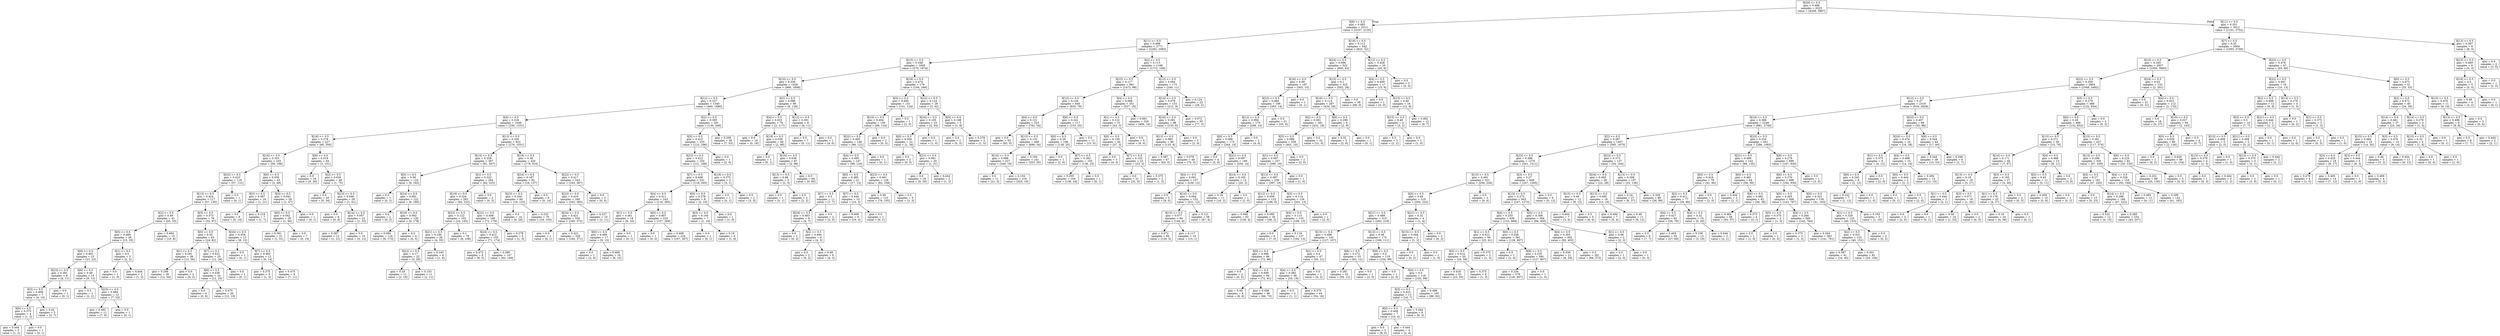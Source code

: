 digraph Tree {
node [shape=box] ;
0 [label="X[20] <= 0.5\ngini = 0.486\nsamples = 6325\nvalue = [4208, 5887]"] ;
1 [label="X[8] <= 0.5\ngini = 0.483\nsamples = 3313\nvalue = [3107, 2135]"] ;
0 -> 1 [labeldistance=2.5, labelangle=45, headlabel="True"] ;
2 [label="X[11] <= 0.5\ngini = 0.499\nsamples = 2771\nvalue = [2282, 2083]"] ;
1 -> 2 ;
3 [label="X[15] <= 0.5\ngini = 0.348\nsamples = 1605\nvalue = [570, 1974]"] ;
2 -> 3 ;
4 [label="X[10] <= 0.5\ngini = 0.326\nsamples = 1426\nvalue = [466, 1808]"] ;
3 -> 4 ;
5 [label="X[12] <= 0.5\ngini = 0.337\nsamples = 1340\nvalue = [460, 1680]"] ;
4 -> 5 ;
6 [label="X[4] <= 0.5\ngini = 0.318\nsamples = 1049\nvalue = [330, 1331]"] ;
5 -> 6 ;
7 [label="X[18] <= 0.5\ngini = 0.278\nsamples = 227\nvalue = [60, 300]"] ;
6 -> 7 ;
8 [label="X[16] <= 0.5\ngini = 0.353\nsamples = 163\nvalue = [59, 199]"] ;
7 -> 8 ;
9 [label="X[22] <= 0.5\ngini = 0.423\nsamples = 118\nvalue = [57, 131]"] ;
8 -> 9 ;
10 [label="X[13] <= 0.5\ngini = 0.424\nsamples = 117\nvalue = [57, 130]"] ;
9 -> 10 ;
11 [label="X[2] <= 0.5\ngini = 0.49\nsamples = 41\nvalue = [25, 33]"] ;
10 -> 11 ;
12 [label="X[5] <= 0.5\ngini = 0.469\nsamples = 26\nvalue = [15, 25]"] ;
11 -> 12 ;
13 [label="X[0] <= 0.5\ngini = 0.461\nsamples = 23\nvalue = [13, 23]"] ;
12 -> 13 ;
14 [label="X[23] <= 0.5\ngini = 0.391\nsamples = 8\nvalue = [4, 11]"] ;
13 -> 14 ;
15 [label="X[3] <= 0.5\ngini = 0.408\nsamples = 7\nvalue = [4, 10]"] ;
14 -> 15 ;
16 [label="X[6] <= 0.5\ngini = 0.375\nsamples = 4\nvalue = [1, 3]"] ;
15 -> 16 ;
17 [label="gini = 0.444\nsamples = 3\nvalue = [1, 2]"] ;
16 -> 17 ;
18 [label="gini = 0.0\nsamples = 1\nvalue = [0, 1]"] ;
16 -> 18 ;
19 [label="gini = 0.42\nsamples = 3\nvalue = [3, 7]"] ;
15 -> 19 ;
20 [label="gini = 0.0\nsamples = 1\nvalue = [0, 1]"] ;
14 -> 20 ;
21 [label="X[6] <= 0.5\ngini = 0.49\nsamples = 15\nvalue = [9, 12]"] ;
13 -> 21 ;
22 [label="gini = 0.5\nsamples = 3\nvalue = [2, 2]"] ;
21 -> 22 ;
23 [label="X[23] <= 0.5\ngini = 0.484\nsamples = 12\nvalue = [7, 10]"] ;
21 -> 23 ;
24 [label="gini = 0.492\nsamples = 11\nvalue = [7, 9]"] ;
23 -> 24 ;
25 [label="gini = 0.0\nsamples = 1\nvalue = [0, 1]"] ;
23 -> 25 ;
26 [label="X[1] <= 0.5\ngini = 0.5\nsamples = 3\nvalue = [2, 2]"] ;
12 -> 26 ;
27 [label="gini = 0.0\nsamples = 1\nvalue = [1, 0]"] ;
26 -> 27 ;
28 [label="gini = 0.444\nsamples = 2\nvalue = [1, 2]"] ;
26 -> 28 ;
29 [label="gini = 0.494\nsamples = 15\nvalue = [10, 8]"] ;
11 -> 29 ;
30 [label="X[3] <= 0.5\ngini = 0.373\nsamples = 76\nvalue = [32, 97]"] ;
10 -> 30 ;
31 [label="X[0] <= 0.5\ngini = 0.35\nsamples = 63\nvalue = [24, 82]"] ;
30 -> 31 ;
32 [label="X[1] <= 0.5\ngini = 0.291\nsamples = 38\nvalue = [12, 56]"] ;
31 -> 32 ;
33 [label="gini = 0.298\nsamples = 36\nvalue = [12, 54]"] ;
32 -> 33 ;
34 [label="gini = 0.0\nsamples = 2\nvalue = [0, 2]"] ;
32 -> 34 ;
35 [label="X[7] <= 0.5\ngini = 0.432\nsamples = 25\nvalue = [12, 26]"] ;
31 -> 35 ;
36 [label="X[6] <= 0.5\ngini = 0.438\nsamples = 24\nvalue = [12, 25]"] ;
35 -> 36 ;
37 [label="gini = 0.0\nsamples = 4\nvalue = [0, 6]"] ;
36 -> 37 ;
38 [label="gini = 0.475\nsamples = 20\nvalue = [12, 19]"] ;
36 -> 38 ;
39 [label="gini = 0.0\nsamples = 1\nvalue = [0, 1]"] ;
35 -> 39 ;
40 [label="X[24] <= 0.5\ngini = 0.454\nsamples = 13\nvalue = [8, 15]"] ;
30 -> 40 ;
41 [label="gini = 0.0\nsamples = 1\nvalue = [0, 1]"] ;
40 -> 41 ;
42 [label="X[7] <= 0.5\ngini = 0.463\nsamples = 12\nvalue = [8, 14]"] ;
40 -> 42 ;
43 [label="gini = 0.375\nsamples = 3\nvalue = [1, 3]"] ;
42 -> 43 ;
44 [label="gini = 0.475\nsamples = 9\nvalue = [7, 11]"] ;
42 -> 44 ;
45 [label="gini = 0.0\nsamples = 1\nvalue = [0, 1]"] ;
9 -> 45 ;
46 [label="X[6] <= 0.5\ngini = 0.056\nsamples = 45\nvalue = [2, 68]"] ;
8 -> 46 ;
47 [label="X[3] <= 0.5\ngini = 0.087\nsamples = 16\nvalue = [1, 21]"] ;
46 -> 47 ;
48 [label="gini = 0.0\nsamples = 9\nvalue = [0, 14]"] ;
47 -> 48 ;
49 [label="gini = 0.219\nsamples = 7\nvalue = [1, 7]"] ;
47 -> 49 ;
50 [label="X[3] <= 0.5\ngini = 0.041\nsamples = 29\nvalue = [1, 47]"] ;
46 -> 50 ;
51 [label="X[0] <= 0.5\ngini = 0.042\nsamples = 28\nvalue = [1, 46]"] ;
50 -> 51 ;
52 [label="gini = 0.061\nsamples = 21\nvalue = [1, 31]"] ;
51 -> 52 ;
53 [label="gini = 0.0\nsamples = 7\nvalue = [0, 15]"] ;
51 -> 53 ;
54 [label="gini = 0.0\nsamples = 1\nvalue = [0, 1]"] ;
50 -> 54 ;
55 [label="X[6] <= 0.5\ngini = 0.019\nsamples = 64\nvalue = [1, 101]"] ;
7 -> 55 ;
56 [label="gini = 0.0\nsamples = 16\nvalue = [0, 26]"] ;
55 -> 56 ;
57 [label="X[2] <= 0.5\ngini = 0.026\nsamples = 48\nvalue = [1, 75]"] ;
55 -> 57 ;
58 [label="gini = 0.0\nsamples = 20\nvalue = [0, 34]"] ;
57 -> 58 ;
59 [label="X[23] <= 0.5\ngini = 0.046\nsamples = 28\nvalue = [1, 41]"] ;
57 -> 59 ;
60 [label="gini = 0.0\nsamples = 6\nvalue = [0, 8]"] ;
59 -> 60 ;
61 [label="X[14] <= 0.5\ngini = 0.057\nsamples = 22\nvalue = [1, 33]"] ;
59 -> 61 ;
62 [label="gini = 0.087\nsamples = 12\nvalue = [1, 21]"] ;
61 -> 62 ;
63 [label="gini = 0.0\nsamples = 10\nvalue = [0, 12]"] ;
61 -> 63 ;
64 [label="X[13] <= 0.5\ngini = 0.329\nsamples = 822\nvalue = [270, 1031]"] ;
6 -> 64 ;
65 [label="X[14] <= 0.5\ngini = 0.258\nsamples = 387\nvalue = [91, 507]"] ;
64 -> 65 ;
66 [label="X[0] <= 0.5\ngini = 0.09\nsamples = 123\nvalue = [9, 182]"] ;
65 -> 66 ;
67 [label="gini = 0.0\nsamples = 1\nvalue = [0, 2]"] ;
66 -> 67 ;
68 [label="X[24] <= 0.5\ngini = 0.091\nsamples = 122\nvalue = [9, 180]"] ;
66 -> 68 ;
69 [label="gini = 0.0\nsamples = 2\nvalue = [0, 2]"] ;
68 -> 69 ;
70 [label="X[18] <= 0.5\ngini = 0.092\nsamples = 120\nvalue = [9, 178]"] ;
68 -> 70 ;
71 [label="gini = 0.094\nsamples = 116\nvalue = [9, 173]"] ;
70 -> 71 ;
72 [label="gini = 0.0\nsamples = 4\nvalue = [0, 5]"] ;
70 -> 72 ;
73 [label="X[1] <= 0.5\ngini = 0.322\nsamples = 264\nvalue = [82, 325]"] ;
65 -> 73 ;
74 [label="X[19] <= 0.5\ngini = 0.324\nsamples = 262\nvalue = [82, 322]"] ;
73 -> 74 ;
75 [label="X[23] <= 0.5\ngini = 0.122\nsamples = 102\nvalue = [10, 143]"] ;
74 -> 75 ;
76 [label="X[21] <= 0.5\ngini = 0.184\nsamples = 26\nvalue = [4, 35]"] ;
75 -> 76 ;
77 [label="X[22] <= 0.5\ngini = 0.17\nsamples = 22\nvalue = [3, 29]"] ;
76 -> 77 ;
78 [label="gini = 0.18\nsamples = 11\nvalue = [2, 18]"] ;
77 -> 78 ;
79 [label="gini = 0.153\nsamples = 11\nvalue = [1, 11]"] ;
77 -> 79 ;
80 [label="gini = 0.245\nsamples = 4\nvalue = [1, 6]"] ;
76 -> 80 ;
81 [label="gini = 0.1\nsamples = 76\nvalue = [6, 108]"] ;
75 -> 81 ;
82 [label="X[22] <= 0.5\ngini = 0.409\nsamples = 160\nvalue = [72, 179]"] ;
74 -> 82 ;
83 [label="X[24] <= 0.5\ngini = 0.412\nsamples = 155\nvalue = [71, 174]"] ;
82 -> 83 ;
84 [label="gini = 0.473\nsamples = 8\nvalue = [8, 5]"] ;
83 -> 84 ;
85 [label="gini = 0.396\nsamples = 147\nvalue = [63, 169]"] ;
83 -> 85 ;
86 [label="gini = 0.278\nsamples = 5\nvalue = [1, 5]"] ;
82 -> 86 ;
87 [label="gini = 0.0\nsamples = 2\nvalue = [0, 3]"] ;
73 -> 87 ;
88 [label="X[19] <= 0.5\ngini = 0.38\nsamples = 435\nvalue = [179, 524]"] ;
64 -> 88 ;
89 [label="X[24] <= 0.5\ngini = 0.187\nsamples = 92\nvalue = [16, 137]"] ;
88 -> 89 ;
90 [label="X[23] <= 0.5\ngini = 0.204\nsamples = 84\nvalue = [16, 123]"] ;
89 -> 90 ;
91 [label="gini = 0.0\nsamples = 14\nvalue = [0, 20]"] ;
90 -> 91 ;
92 [label="gini = 0.233\nsamples = 70\nvalue = [16, 103]"] ;
90 -> 92 ;
93 [label="gini = 0.0\nsamples = 8\nvalue = [0, 14]"] ;
89 -> 93 ;
94 [label="X[22] <= 0.5\ngini = 0.417\nsamples = 343\nvalue = [163, 387]"] ;
88 -> 94 ;
95 [label="X[23] <= 0.5\ngini = 0.419\nsamples = 340\nvalue = [163, 383]"] ;
94 -> 95 ;
96 [label="X[24] <= 0.5\ngini = 0.421\nsamples = 330\nvalue = [160, 372]"] ;
95 -> 96 ;
97 [label="gini = 0.0\nsamples = 1\nvalue = [0, 1]"] ;
96 -> 97 ;
98 [label="gini = 0.421\nsamples = 329\nvalue = [160, 371]"] ;
96 -> 98 ;
99 [label="gini = 0.337\nsamples = 10\nvalue = [3, 11]"] ;
95 -> 99 ;
100 [label="gini = 0.0\nsamples = 3\nvalue = [0, 4]"] ;
94 -> 100 ;
101 [label="X[2] <= 0.5\ngini = 0.395\nsamples = 291\nvalue = [130, 349]"] ;
5 -> 101 ;
102 [label="X[5] <= 0.5\ngini = 0.415\nsamples = 255\nvalue = [123, 296]"] ;
101 -> 102 ;
103 [label="X[23] <= 0.5\ngini = 0.412\nsamples = 254\nvalue = [121, 296]"] ;
102 -> 103 ;
104 [label="X[7] <= 0.5\ngini = 0.408\nsamples = 251\nvalue = [118, 295]"] ;
103 -> 104 ;
105 [label="X[4] <= 0.5\ngini = 0.411\nsamples = 243\nvalue = [116, 285]"] ;
104 -> 105 ;
106 [label="X[1] <= 0.5\ngini = 0.461\nsamples = 18\nvalue = [9, 16]"] ;
105 -> 106 ;
107 [label="X[0] <= 0.5\ngini = 0.469\nsamples = 17\nvalue = [9, 15]"] ;
106 -> 107 ;
108 [label="gini = 0.0\nsamples = 1\nvalue = [3, 0]"] ;
107 -> 108 ;
109 [label="gini = 0.408\nsamples = 16\nvalue = [6, 15]"] ;
107 -> 109 ;
110 [label="gini = 0.0\nsamples = 1\nvalue = [0, 1]"] ;
106 -> 110 ;
111 [label="X[0] <= 0.5\ngini = 0.407\nsamples = 225\nvalue = [107, 269]"] ;
105 -> 111 ;
112 [label="gini = 0.0\nsamples = 1\nvalue = [0, 2]"] ;
111 -> 112 ;
113 [label="gini = 0.408\nsamples = 224\nvalue = [107, 267]"] ;
111 -> 113 ;
114 [label="X[0] <= 0.5\ngini = 0.278\nsamples = 8\nvalue = [2, 10]"] ;
104 -> 114 ;
115 [label="X[3] <= 0.5\ngini = 0.165\nsamples = 7\nvalue = [1, 10]"] ;
114 -> 115 ;
116 [label="gini = 0.0\nsamples = 1\nvalue = [0, 1]"] ;
115 -> 116 ;
117 [label="gini = 0.18\nsamples = 6\nvalue = [1, 9]"] ;
115 -> 117 ;
118 [label="gini = 0.0\nsamples = 1\nvalue = [1, 0]"] ;
114 -> 118 ;
119 [label="X[19] <= 0.5\ngini = 0.375\nsamples = 3\nvalue = [3, 1]"] ;
103 -> 119 ;
120 [label="gini = 0.0\nsamples = 1\nvalue = [0, 1]"] ;
119 -> 120 ;
121 [label="gini = 0.0\nsamples = 2\nvalue = [3, 0]"] ;
119 -> 121 ;
122 [label="gini = 0.0\nsamples = 1\nvalue = [2, 0]"] ;
102 -> 122 ;
123 [label="gini = 0.206\nsamples = 36\nvalue = [7, 53]"] ;
101 -> 123 ;
124 [label="X[2] <= 0.5\ngini = 0.086\nsamples = 86\nvalue = [6, 128]"] ;
4 -> 124 ;
125 [label="X[4] <= 0.5\ngini = 0.033\nsamples = 78\nvalue = [2, 117]"] ;
124 -> 125 ;
126 [label="gini = 0.0\nsamples = 10\nvalue = [0, 18]"] ;
125 -> 126 ;
127 [label="X[19] <= 0.5\ngini = 0.039\nsamples = 68\nvalue = [2, 99]"] ;
125 -> 127 ;
128 [label="gini = 0.0\nsamples = 1\nvalue = [0, 1]"] ;
127 -> 128 ;
129 [label="X[16] <= 0.5\ngini = 0.039\nsamples = 67\nvalue = [2, 98]"] ;
127 -> 129 ;
130 [label="X[13] <= 0.5\ngini = 0.48\nsamples = 3\nvalue = [2, 3]"] ;
129 -> 130 ;
131 [label="gini = 0.0\nsamples = 1\nvalue = [0, 1]"] ;
130 -> 131 ;
132 [label="gini = 0.5\nsamples = 2\nvalue = [2, 2]"] ;
130 -> 132 ;
133 [label="gini = 0.0\nsamples = 64\nvalue = [0, 95]"] ;
129 -> 133 ;
134 [label="X[12] <= 0.5\ngini = 0.391\nsamples = 8\nvalue = [4, 11]"] ;
124 -> 134 ;
135 [label="gini = 0.0\nsamples = 7\nvalue = [0, 11]"] ;
134 -> 135 ;
136 [label="gini = 0.0\nsamples = 1\nvalue = [4, 0]"] ;
134 -> 136 ;
137 [label="X[18] <= 0.5\ngini = 0.474\nsamples = 179\nvalue = [104, 166]"] ;
3 -> 137 ;
138 [label="X[5] <= 0.5\ngini = 0.495\nsamples = 151\nvalue = [101, 124]"] ;
137 -> 138 ;
139 [label="X[10] <= 0.5\ngini = 0.494\nsamples = 150\nvalue = [99, 124]"] ;
138 -> 139 ;
140 [label="X[22] <= 0.5\ngini = 0.495\nsamples = 148\nvalue = [99, 121]"] ;
139 -> 140 ;
141 [label="X[4] <= 0.5\ngini = 0.495\nsamples = 147\nvalue = [99, 120]"] ;
140 -> 141 ;
142 [label="X[0] <= 0.5\ngini = 0.485\nsamples = 21\nvalue = [17, 12]"] ;
141 -> 142 ;
143 [label="X[7] <= 0.5\ngini = 0.5\nsamples = 11\nvalue = [7, 7]"] ;
142 -> 143 ;
144 [label="X[24] <= 0.5\ngini = 0.463\nsamples = 9\nvalue = [4, 7]"] ;
143 -> 144 ;
145 [label="gini = 0.0\nsamples = 1\nvalue = [0, 2]"] ;
144 -> 145 ;
146 [label="X[2] <= 0.5\ngini = 0.494\nsamples = 8\nvalue = [4, 5]"] ;
144 -> 146 ;
147 [label="gini = 0.0\nsamples = 2\nvalue = [0, 2]"] ;
146 -> 147 ;
148 [label="gini = 0.49\nsamples = 6\nvalue = [4, 3]"] ;
146 -> 148 ;
149 [label="gini = 0.0\nsamples = 2\nvalue = [3, 0]"] ;
143 -> 149 ;
150 [label="X[7] <= 0.5\ngini = 0.444\nsamples = 10\nvalue = [10, 5]"] ;
142 -> 150 ;
151 [label="gini = 0.408\nsamples = 9\nvalue = [10, 4]"] ;
150 -> 151 ;
152 [label="gini = 0.0\nsamples = 1\nvalue = [0, 1]"] ;
150 -> 152 ;
153 [label="X[23] <= 0.5\ngini = 0.491\nsamples = 126\nvalue = [82, 108]"] ;
141 -> 153 ;
154 [label="gini = 0.49\nsamples = 123\nvalue = [79, 105]"] ;
153 -> 154 ;
155 [label="gini = 0.5\nsamples = 3\nvalue = [3, 3]"] ;
153 -> 155 ;
156 [label="gini = 0.0\nsamples = 1\nvalue = [0, 1]"] ;
140 -> 156 ;
157 [label="gini = 0.0\nsamples = 2\nvalue = [0, 3]"] ;
139 -> 157 ;
158 [label="gini = 0.0\nsamples = 1\nvalue = [2, 0]"] ;
138 -> 158 ;
159 [label="X[22] <= 0.5\ngini = 0.124\nsamples = 28\nvalue = [3, 42]"] ;
137 -> 159 ;
160 [label="X[24] <= 0.5\ngini = 0.105\nsamples = 23\nvalue = [2, 34]"] ;
159 -> 160 ;
161 [label="X[0] <= 0.5\ngini = 0.056\nsamples = 22\nvalue = [1, 34]"] ;
160 -> 161 ;
162 [label="gini = 0.0\nsamples = 2\nvalue = [0, 3]"] ;
161 -> 162 ;
163 [label="X[21] <= 0.5\ngini = 0.061\nsamples = 20\nvalue = [1, 31]"] ;
161 -> 163 ;
164 [label="gini = 0.0\nsamples = 18\nvalue = [0, 29]"] ;
163 -> 164 ;
165 [label="gini = 0.444\nsamples = 2\nvalue = [1, 2]"] ;
163 -> 165 ;
166 [label="gini = 0.0\nsamples = 1\nvalue = [1, 0]"] ;
160 -> 166 ;
167 [label="X[0] <= 0.5\ngini = 0.198\nsamples = 5\nvalue = [1, 8]"] ;
159 -> 167 ;
168 [label="gini = 0.0\nsamples = 2\nvalue = [0, 3]"] ;
167 -> 168 ;
169 [label="gini = 0.278\nsamples = 3\nvalue = [1, 5]"] ;
167 -> 169 ;
170 [label="X[2] <= 0.5\ngini = 0.113\nsamples = 1166\nvalue = [1712, 109]"] ;
2 -> 170 ;
171 [label="X[15] <= 0.5\ngini = 0.117\nsamples = 991\nvalue = [1472, 98]"] ;
170 -> 171 ;
172 [label="X[12] <= 0.5\ngini = 0.144\nsamples = 640\nvalue = [935, 79]"] ;
171 -> 172 ;
173 [label="X[4] <= 0.5\ngini = 0.121\nsamples = 523\nvalue = [782, 54]"] ;
172 -> 173 ;
174 [label="gini = 0.0\nsamples = 55\nvalue = [83, 0]"] ;
173 -> 174 ;
175 [label="X[13] <= 0.5\ngini = 0.133\nsamples = 468\nvalue = [699, 54]"] ;
173 -> 175 ;
176 [label="X[14] <= 0.5\ngini = 0.099\nsamples = 227\nvalue = [346, 19]"] ;
175 -> 176 ;
177 [label="gini = 0.0\nsamples = 11\nvalue = [21, 0]"] ;
176 -> 177 ;
178 [label="gini = 0.104\nsamples = 216\nvalue = [325, 19]"] ;
176 -> 178 ;
179 [label="gini = 0.164\nsamples = 241\nvalue = [353, 35]"] ;
175 -> 179 ;
180 [label="X[6] <= 0.5\ngini = 0.241\nsamples = 117\nvalue = [153, 25]"] ;
172 -> 180 ;
181 [label="X[0] <= 0.5\ngini = 0.26\nsamples = 106\nvalue = [138, 25]"] ;
180 -> 181 ;
182 [label="gini = 0.0\nsamples = 1\nvalue = [2, 0]"] ;
181 -> 182 ;
183 [label="X[7] <= 0.5\ngini = 0.262\nsamples = 105\nvalue = [136, 25]"] ;
181 -> 183 ;
184 [label="gini = 0.255\nsamples = 104\nvalue = [136, 24]"] ;
183 -> 184 ;
185 [label="gini = 0.0\nsamples = 1\nvalue = [0, 1]"] ;
183 -> 185 ;
186 [label="gini = 0.0\nsamples = 11\nvalue = [15, 0]"] ;
180 -> 186 ;
187 [label="X[4] <= 0.5\ngini = 0.066\nsamples = 351\nvalue = [537, 19]"] ;
171 -> 187 ;
188 [label="X[1] <= 0.5\ngini = 0.122\nsamples = 31\nvalue = [43, 3]"] ;
187 -> 188 ;
189 [label="X[0] <= 0.5\ngini = 0.139\nsamples = 26\nvalue = [37, 3]"] ;
188 -> 189 ;
190 [label="gini = 0.0\nsamples = 3\nvalue = [4, 0]"] ;
189 -> 190 ;
191 [label="X[7] <= 0.5\ngini = 0.153\nsamples = 23\nvalue = [33, 3]"] ;
189 -> 191 ;
192 [label="gini = 0.0\nsamples = 21\nvalue = [32, 0]"] ;
191 -> 192 ;
193 [label="gini = 0.375\nsamples = 2\nvalue = [1, 3]"] ;
191 -> 193 ;
194 [label="gini = 0.0\nsamples = 5\nvalue = [6, 0]"] ;
188 -> 194 ;
195 [label="gini = 0.061\nsamples = 320\nvalue = [494, 16]"] ;
187 -> 195 ;
196 [label="X[12] <= 0.5\ngini = 0.084\nsamples = 175\nvalue = [240, 11]"] ;
170 -> 196 ;
197 [label="X[14] <= 0.5\ngini = 0.078\nsamples = 153\nvalue = [212, 9]"] ;
196 -> 197 ;
198 [label="X[16] <= 0.5\ngini = 0.081\nsamples = 98\nvalue = [135, 6]"] ;
197 -> 198 ;
199 [label="X[13] <= 0.5\ngini = 0.083\nsamples = 96\nvalue = [133, 6]"] ;
198 -> 199 ;
200 [label="gini = 0.087\nsamples = 47\nvalue = [63, 3]"] ;
199 -> 200 ;
201 [label="gini = 0.079\nsamples = 49\nvalue = [70, 3]"] ;
199 -> 201 ;
202 [label="gini = 0.0\nsamples = 2\nvalue = [2, 0]"] ;
198 -> 202 ;
203 [label="gini = 0.072\nsamples = 55\nvalue = [77, 3]"] ;
197 -> 203 ;
204 [label="gini = 0.124\nsamples = 22\nvalue = [28, 2]"] ;
196 -> 204 ;
205 [label="X[19] <= 0.5\ngini = 0.112\nsamples = 542\nvalue = [825, 52]"] ;
1 -> 205 ;
206 [label="X[24] <= 0.5\ngini = 0.096\nsamples = 522\nvalue = [805, 43]"] ;
205 -> 206 ;
207 [label="X[16] <= 0.5\ngini = 0.09\nsamples = 197\nvalue = [303, 15]"] ;
206 -> 207 ;
208 [label="X[22] <= 0.5\ngini = 0.084\nsamples = 196\nvalue = [303, 14]"] ;
207 -> 208 ;
209 [label="X[12] <= 0.5\ngini = 0.094\nsamples = 175\nvalue = [268, 14]"] ;
208 -> 209 ;
210 [label="X[0] <= 0.5\ngini = 0.096\nsamples = 173\nvalue = [264, 14]"] ;
209 -> 210 ;
211 [label="gini = 0.0\nsamples = 4\nvalue = [5, 0]"] ;
210 -> 211 ;
212 [label="X[21] <= 0.5\ngini = 0.097\nsamples = 169\nvalue = [259, 14]"] ;
210 -> 212 ;
213 [label="X[4] <= 0.5\ngini = 0.091\nsamples = 157\nvalue = [239, 12]"] ;
212 -> 213 ;
214 [label="gini = 0.0\nsamples = 5\nvalue = [8, 0]"] ;
213 -> 214 ;
215 [label="X[14] <= 0.5\ngini = 0.094\nsamples = 152\nvalue = [231, 12]"] ;
213 -> 215 ;
216 [label="X[15] <= 0.5\ngini = 0.077\nsamples = 94\nvalue = [144, 6]"] ;
215 -> 216 ;
217 [label="gini = 0.072\nsamples = 84\nvalue = [129, 5]"] ;
216 -> 217 ;
218 [label="gini = 0.117\nsamples = 10\nvalue = [15, 1]"] ;
216 -> 218 ;
219 [label="gini = 0.121\nsamples = 58\nvalue = [87, 6]"] ;
215 -> 219 ;
220 [label="X[14] <= 0.5\ngini = 0.165\nsamples = 12\nvalue = [20, 2]"] ;
212 -> 220 ;
221 [label="gini = 0.18\nsamples = 11\nvalue = [18, 2]"] ;
220 -> 221 ;
222 [label="gini = 0.0\nsamples = 1\nvalue = [2, 0]"] ;
220 -> 222 ;
223 [label="gini = 0.0\nsamples = 2\nvalue = [4, 0]"] ;
209 -> 223 ;
224 [label="gini = 0.0\nsamples = 21\nvalue = [35, 0]"] ;
208 -> 224 ;
225 [label="gini = 0.0\nsamples = 1\nvalue = [0, 1]"] ;
207 -> 225 ;
226 [label="X[15] <= 0.5\ngini = 0.1\nsamples = 325\nvalue = [502, 28]"] ;
206 -> 226 ;
227 [label="X[16] <= 0.5\ngini = 0.114\nsamples = 287\nvalue = [434, 28]"] ;
226 -> 227 ;
228 [label="X[2] <= 0.5\ngini = 0.081\nsamples = 281\nvalue = [432, 19]"] ;
227 -> 228 ;
229 [label="X[5] <= 0.5\ngini = 0.086\nsamples = 259\nvalue = [401, 19]"] ;
228 -> 229 ;
230 [label="X[1] <= 0.5\ngini = 0.087\nsamples = 257\nvalue = [398, 19]"] ;
229 -> 230 ;
231 [label="X[13] <= 0.5\ngini = 0.087\nsamples = 256\nvalue = [397, 19]"] ;
230 -> 231 ;
232 [label="X[12] <= 0.5\ngini = 0.058\nsamples = 122\nvalue = [196, 6]"] ;
231 -> 232 ;
233 [label="gini = 0.048\nsamples = 92\nvalue = [158, 4]"] ;
232 -> 233 ;
234 [label="gini = 0.095\nsamples = 30\nvalue = [38, 2]"] ;
232 -> 234 ;
235 [label="X[3] <= 0.5\ngini = 0.114\nsamples = 134\nvalue = [201, 13]"] ;
231 -> 235 ;
236 [label="X[4] <= 0.5\ngini = 0.115\nsamples = 133\nvalue = [199, 13]"] ;
235 -> 236 ;
237 [label="gini = 0.0\nsamples = 6\nvalue = [7, 0]"] ;
236 -> 237 ;
238 [label="gini = 0.119\nsamples = 127\nvalue = [192, 13]"] ;
236 -> 238 ;
239 [label="gini = 0.0\nsamples = 1\nvalue = [2, 0]"] ;
235 -> 239 ;
240 [label="gini = 0.0\nsamples = 1\nvalue = [1, 0]"] ;
230 -> 240 ;
241 [label="gini = 0.0\nsamples = 2\nvalue = [3, 0]"] ;
229 -> 241 ;
242 [label="gini = 0.0\nsamples = 22\nvalue = [31, 0]"] ;
228 -> 242 ;
243 [label="X[6] <= 0.5\ngini = 0.298\nsamples = 6\nvalue = [2, 9]"] ;
227 -> 243 ;
244 [label="gini = 0.32\nsamples = 5\nvalue = [2, 8]"] ;
243 -> 244 ;
245 [label="gini = 0.0\nsamples = 1\nvalue = [0, 1]"] ;
243 -> 245 ;
246 [label="gini = 0.0\nsamples = 38\nvalue = [68, 0]"] ;
226 -> 246 ;
247 [label="X[12] <= 0.5\ngini = 0.428\nsamples = 20\nvalue = [20, 9]"] ;
205 -> 247 ;
248 [label="X[4] <= 0.5\ngini = 0.469\nsamples = 17\nvalue = [15, 9]"] ;
247 -> 248 ;
249 [label="gini = 0.0\nsamples = 1\nvalue = [3, 0]"] ;
248 -> 249 ;
250 [label="X[13] <= 0.5\ngini = 0.49\nsamples = 16\nvalue = [12, 9]"] ;
248 -> 250 ;
251 [label="X[15] <= 0.5\ngini = 0.48\nsamples = 4\nvalue = [3, 2]"] ;
250 -> 251 ;
252 [label="gini = 0.5\nsamples = 3\nvalue = [2, 2]"] ;
251 -> 252 ;
253 [label="gini = 0.0\nsamples = 1\nvalue = [1, 0]"] ;
251 -> 253 ;
254 [label="gini = 0.492\nsamples = 12\nvalue = [9, 7]"] ;
250 -> 254 ;
255 [label="gini = 0.0\nsamples = 3\nvalue = [5, 0]"] ;
247 -> 255 ;
256 [label="X[11] <= 0.5\ngini = 0.351\nsamples = 3012\nvalue = [1101, 3752]"] ;
0 -> 256 [labeldistance=2.5, labelangle=-45, headlabel="False"] ;
257 [label="X[7] <= 0.5\ngini = 0.35\nsamples = 3004\nvalue = [1093, 3749]"] ;
256 -> 257 ;
258 [label="X[16] <= 0.5\ngini = 0.345\nsamples = 2937\nvalue = [1050, 3683]"] ;
257 -> 258 ;
259 [label="X[22] <= 0.5\ngini = 0.356\nsamples = 2804\nvalue = [1048, 3482]"] ;
258 -> 259 ;
260 [label="X[12] <= 0.5\ngini = 0.37\nsamples = 2316\nvalue = [916, 2828]"] ;
259 -> 260 ;
261 [label="X[14] <= 0.5\ngini = 0.368\nsamples = 2248\nvalue = [881, 2740]"] ;
260 -> 261 ;
262 [label="X[2] <= 0.5\ngini = 0.387\nsamples = 1407\nvalue = [595, 1675]"] ;
261 -> 262 ;
263 [label="X[23] <= 0.5\ngini = 0.388\nsamples = 1270\nvalue = [541, 1511]"] ;
262 -> 263 ;
264 [label="X[10] <= 0.5\ngini = 0.491\nsamples = 321\nvalue = [294, 226]"] ;
263 -> 264 ;
265 [label="X[5] <= 0.5\ngini = 0.49\nsamples = 319\nvalue = [294, 222]"] ;
264 -> 265 ;
266 [label="X[21] <= 0.5\ngini = 0.489\nsamples = 315\nvalue = [293, 218]"] ;
265 -> 266 ;
267 [label="X[15] <= 0.5\ngini = 0.496\nsamples = 143\nvalue = [127, 107]"] ;
266 -> 267 ;
268 [label="X[0] <= 0.5\ngini = 0.496\nsamples = 96\nvalue = [72, 86]"] ;
267 -> 268 ;
269 [label="gini = 0.0\nsamples = 2\nvalue = [0, 5]"] ;
268 -> 269 ;
270 [label="X[4] <= 0.5\ngini = 0.498\nsamples = 94\nvalue = [72, 81]"] ;
268 -> 270 ;
271 [label="gini = 0.49\nsamples = 8\nvalue = [6, 8]"] ;
270 -> 271 ;
272 [label="gini = 0.499\nsamples = 86\nvalue = [66, 73]"] ;
270 -> 272 ;
273 [label="X[1] <= 0.5\ngini = 0.4\nsamples = 47\nvalue = [55, 21]"] ;
267 -> 273 ;
274 [label="X[4] <= 0.5\ngini = 0.382\nsamples = 46\nvalue = [55, 19]"] ;
273 -> 274 ;
275 [label="gini = 0.5\nsamples = 2\nvalue = [1, 1]"] ;
274 -> 275 ;
276 [label="gini = 0.375\nsamples = 44\nvalue = [54, 18]"] ;
274 -> 276 ;
277 [label="gini = 0.0\nsamples = 1\nvalue = [0, 2]"] ;
273 -> 277 ;
278 [label="X[13] <= 0.5\ngini = 0.48\nsamples = 172\nvalue = [166, 111]"] ;
266 -> 278 ;
279 [label="X[6] <= 0.5\ngini = 0.272\nsamples = 53\nvalue = [62, 12]"] ;
278 -> 279 ;
280 [label="gini = 0.281\nsamples = 52\nvalue = [59, 12]"] ;
279 -> 280 ;
281 [label="gini = 0.0\nsamples = 1\nvalue = [3, 0]"] ;
279 -> 281 ;
282 [label="X[9] <= 0.5\ngini = 0.5\nsamples = 119\nvalue = [104, 99]"] ;
278 -> 282 ;
283 [label="gini = 0.0\nsamples = 1\nvalue = [2, 0]"] ;
282 -> 283 ;
284 [label="X[4] <= 0.5\ngini = 0.5\nsamples = 118\nvalue = [102, 99]"] ;
282 -> 284 ;
285 [label="X[3] <= 0.5\ngini = 0.423\nsamples = 13\nvalue = [16, 7]"] ;
284 -> 285 ;
286 [label="X[0] <= 0.5\ngini = 0.408\nsamples = 7\nvalue = [10, 4]"] ;
285 -> 286 ;
287 [label="gini = 0.0\nsamples = 3\nvalue = [8, 0]"] ;
286 -> 287 ;
288 [label="gini = 0.444\nsamples = 4\nvalue = [2, 4]"] ;
286 -> 288 ;
289 [label="gini = 0.444\nsamples = 6\nvalue = [6, 3]"] ;
285 -> 289 ;
290 [label="gini = 0.499\nsamples = 105\nvalue = [86, 92]"] ;
284 -> 290 ;
291 [label="X[21] <= 0.5\ngini = 0.32\nsamples = 4\nvalue = [1, 4]"] ;
265 -> 291 ;
292 [label="X[15] <= 0.5\ngini = 0.444\nsamples = 2\nvalue = [1, 2]"] ;
291 -> 292 ;
293 [label="gini = 0.0\nsamples = 1\nvalue = [0, 2]"] ;
292 -> 293 ;
294 [label="gini = 0.0\nsamples = 1\nvalue = [1, 0]"] ;
292 -> 294 ;
295 [label="gini = 0.0\nsamples = 2\nvalue = [0, 2]"] ;
291 -> 295 ;
296 [label="gini = 0.0\nsamples = 2\nvalue = [0, 4]"] ;
264 -> 296 ;
297 [label="X[3] <= 0.5\ngini = 0.27\nsamples = 949\nvalue = [247, 1285]"] ;
263 -> 297 ;
298 [label="X[15] <= 0.5\ngini = 0.272\nsamples = 943\nvalue = [247, 1273]"] ;
297 -> 298 ;
299 [label="X[4] <= 0.5\ngini = 0.255\nsamples = 639\nvalue = [153, 868]"] ;
298 -> 299 ;
300 [label="X[1] <= 0.5\ngini = 0.412\nsamples = 58\nvalue = [25, 61]"] ;
299 -> 300 ;
301 [label="X[5] <= 0.5\ngini = 0.414\nsamples = 55\nvalue = [24, 58]"] ;
300 -> 301 ;
302 [label="gini = 0.416\nsamples = 51\nvalue = [23, 55]"] ;
301 -> 302 ;
303 [label="gini = 0.375\nsamples = 4\nvalue = [1, 3]"] ;
301 -> 303 ;
304 [label="gini = 0.375\nsamples = 3\nvalue = [1, 3]"] ;
300 -> 304 ;
305 [label="X[0] <= 0.5\ngini = 0.236\nsamples = 581\nvalue = [128, 807]"] ;
299 -> 305 ;
306 [label="gini = 0.0\nsamples = 1\nvalue = [1, 0]"] ;
305 -> 306 ;
307 [label="X[8] <= 0.5\ngini = 0.235\nsamples = 580\nvalue = [127, 807]"] ;
305 -> 307 ;
308 [label="gini = 0.234\nsamples = 579\nvalue = [126, 807]"] ;
307 -> 308 ;
309 [label="gini = 0.0\nsamples = 1\nvalue = [1, 0]"] ;
307 -> 309 ;
310 [label="X[5] <= 0.5\ngini = 0.306\nsamples = 304\nvalue = [94, 405]"] ;
298 -> 310 ;
311 [label="X[4] <= 0.5\ngini = 0.303\nsamples = 302\nvalue = [92, 402]"] ;
310 -> 311 ;
312 [label="gini = 0.339\nsamples = 21\nvalue = [8, 29]"] ;
311 -> 312 ;
313 [label="gini = 0.3\nsamples = 281\nvalue = [84, 373]"] ;
311 -> 313 ;
314 [label="X[1] <= 0.5\ngini = 0.48\nsamples = 2\nvalue = [2, 3]"] ;
310 -> 314 ;
315 [label="gini = 0.0\nsamples = 1\nvalue = [2, 0]"] ;
314 -> 315 ;
316 [label="gini = 0.0\nsamples = 1\nvalue = [0, 3]"] ;
314 -> 316 ;
317 [label="gini = 0.0\nsamples = 6\nvalue = [0, 12]"] ;
297 -> 317 ;
318 [label="X[23] <= 0.5\ngini = 0.373\nsamples = 137\nvalue = [54, 164]"] ;
262 -> 318 ;
319 [label="X[24] <= 0.5\ngini = 0.493\nsamples = 30\nvalue = [22, 28]"] ;
318 -> 319 ;
320 [label="X[15] <= 0.5\ngini = 0.49\nsamples = 12\nvalue = [9, 12]"] ;
319 -> 320 ;
321 [label="gini = 0.444\nsamples = 7\nvalue = [3, 6]"] ;
320 -> 321 ;
322 [label="gini = 0.5\nsamples = 5\nvalue = [6, 6]"] ;
320 -> 322 ;
323 [label="X[13] <= 0.5\ngini = 0.495\nsamples = 18\nvalue = [13, 16]"] ;
319 -> 323 ;
324 [label="gini = 0.494\nsamples = 7\nvalue = [5, 4]"] ;
323 -> 324 ;
325 [label="gini = 0.48\nsamples = 11\nvalue = [8, 12]"] ;
323 -> 325 ;
326 [label="X[13] <= 0.5\ngini = 0.308\nsamples = 107\nvalue = [32, 136]"] ;
318 -> 326 ;
327 [label="gini = 0.24\nsamples = 27\nvalue = [6, 37]"] ;
326 -> 327 ;
328 [label="gini = 0.329\nsamples = 80\nvalue = [26, 99]"] ;
326 -> 328 ;
329 [label="X[23] <= 0.5\ngini = 0.334\nsamples = 841\nvalue = [286, 1065]"] ;
261 -> 329 ;
330 [label="X[21] <= 0.5\ngini = 0.488\nsamples = 142\nvalue = [99, 135]"] ;
329 -> 330 ;
331 [label="X[5] <= 0.5\ngini = 0.419\nsamples = 78\nvalue = [41, 96]"] ;
330 -> 331 ;
332 [label="X[2] <= 0.5\ngini = 0.411\nsamples = 77\nvalue = [39, 96]"] ;
331 -> 332 ;
333 [label="X[4] <= 0.5\ngini = 0.427\nsamples = 62\nvalue = [34, 76]"] ;
332 -> 333 ;
334 [label="gini = 0.5\nsamples = 8\nvalue = [7, 7]"] ;
333 -> 334 ;
335 [label="gini = 0.404\nsamples = 54\nvalue = [27, 69]"] ;
333 -> 335 ;
336 [label="X[4] <= 0.5\ngini = 0.32\nsamples = 15\nvalue = [5, 20]"] ;
332 -> 336 ;
337 [label="gini = 0.236\nsamples = 13\nvalue = [3, 19]"] ;
336 -> 337 ;
338 [label="gini = 0.444\nsamples = 2\nvalue = [2, 1]"] ;
336 -> 338 ;
339 [label="gini = 0.0\nsamples = 1\nvalue = [2, 0]"] ;
331 -> 339 ;
340 [label="X[0] <= 0.5\ngini = 0.481\nsamples = 64\nvalue = [58, 39]"] ;
330 -> 340 ;
341 [label="gini = 0.444\nsamples = 2\nvalue = [2, 1]"] ;
340 -> 341 ;
342 [label="X[6] <= 0.5\ngini = 0.482\nsamples = 62\nvalue = [56, 38]"] ;
340 -> 342 ;
343 [label="gini = 0.484\nsamples = 58\nvalue = [53, 37]"] ;
342 -> 343 ;
344 [label="gini = 0.375\nsamples = 4\nvalue = [3, 1]"] ;
342 -> 344 ;
345 [label="X[8] <= 0.5\ngini = 0.279\nsamples = 699\nvalue = [187, 930]"] ;
329 -> 345 ;
346 [label="X[6] <= 0.5\ngini = 0.276\nsamples = 698\nvalue = [184, 930]"] ;
345 -> 346 ;
347 [label="X[0] <= 0.5\ngini = 0.265\nsamples = 568\nvalue = [143, 767]"] ;
346 -> 347 ;
348 [label="X[5] <= 0.5\ngini = 0.375\nsamples = 2\nvalue = [1, 3]"] ;
347 -> 348 ;
349 [label="gini = 0.0\nsamples = 1\nvalue = [1, 0]"] ;
348 -> 349 ;
350 [label="gini = 0.0\nsamples = 1\nvalue = [0, 3]"] ;
348 -> 350 ;
351 [label="X[4] <= 0.5\ngini = 0.264\nsamples = 566\nvalue = [142, 764]"] ;
347 -> 351 ;
352 [label="gini = 0.375\nsamples = 3\nvalue = [1, 3]"] ;
351 -> 352 ;
353 [label="gini = 0.264\nsamples = 563\nvalue = [141, 761]"] ;
351 -> 353 ;
354 [label="X[3] <= 0.5\ngini = 0.321\nsamples = 130\nvalue = [41, 163]"] ;
346 -> 354 ;
355 [label="X[1] <= 0.5\ngini = 0.329\nsamples = 125\nvalue = [40, 153]"] ;
354 -> 355 ;
356 [label="X[2] <= 0.5\ngini = 0.331\nsamples = 123\nvalue = [40, 151]"] ;
355 -> 356 ;
357 [label="gini = 0.387\nsamples = 41\nvalue = [16, 45]"] ;
356 -> 357 ;
358 [label="gini = 0.301\nsamples = 82\nvalue = [24, 106]"] ;
356 -> 358 ;
359 [label="gini = 0.0\nsamples = 2\nvalue = [0, 2]"] ;
355 -> 359 ;
360 [label="gini = 0.165\nsamples = 5\nvalue = [1, 10]"] ;
354 -> 360 ;
361 [label="gini = 0.0\nsamples = 1\nvalue = [3, 0]"] ;
345 -> 361 ;
362 [label="X[23] <= 0.5\ngini = 0.407\nsamples = 68\nvalue = [35, 88]"] ;
260 -> 362 ;
363 [label="X[24] <= 0.5\ngini = 0.476\nsamples = 24\nvalue = [18, 28]"] ;
362 -> 363 ;
364 [label="X[1] <= 0.5\ngini = 0.375\nsamples = 9\nvalue = [4, 12]"] ;
363 -> 364 ;
365 [label="X[6] <= 0.5\ngini = 0.245\nsamples = 8\nvalue = [2, 12]"] ;
364 -> 365 ;
366 [label="gini = 0.142\nsamples = 7\nvalue = [1, 12]"] ;
365 -> 366 ;
367 [label="gini = 0.0\nsamples = 1\nvalue = [1, 0]"] ;
365 -> 367 ;
368 [label="gini = 0.0\nsamples = 1\nvalue = [2, 0]"] ;
364 -> 368 ;
369 [label="X[4] <= 0.5\ngini = 0.498\nsamples = 15\nvalue = [14, 16]"] ;
363 -> 369 ;
370 [label="X[0] <= 0.5\ngini = 0.444\nsamples = 2\nvalue = [2, 1]"] ;
369 -> 370 ;
371 [label="gini = 0.0\nsamples = 1\nvalue = [0, 1]"] ;
370 -> 371 ;
372 [label="gini = 0.0\nsamples = 1\nvalue = [2, 0]"] ;
370 -> 372 ;
373 [label="gini = 0.494\nsamples = 13\nvalue = [12, 15]"] ;
369 -> 373 ;
374 [label="X[6] <= 0.5\ngini = 0.344\nsamples = 44\nvalue = [17, 60]"] ;
362 -> 374 ;
375 [label="gini = 0.344\nsamples = 38\nvalue = [15, 53]"] ;
374 -> 375 ;
376 [label="gini = 0.346\nsamples = 6\nvalue = [2, 7]"] ;
374 -> 376 ;
377 [label="X[5] <= 0.5\ngini = 0.279\nsamples = 488\nvalue = [132, 654]"] ;
259 -> 377 ;
378 [label="X[0] <= 0.5\ngini = 0.28\nsamples = 486\nvalue = [132, 652]"] ;
377 -> 378 ;
379 [label="X[15] <= 0.5\ngini = 0.271\nsamples = 59\nvalue = [15, 78]"] ;
378 -> 379 ;
380 [label="X[14] <= 0.5\ngini = 0.171\nsamples = 46\nvalue = [7, 67]"] ;
379 -> 380 ;
381 [label="X[13] <= 0.5\ngini = 0.18\nsamples = 19\nvalue = [3, 27]"] ;
380 -> 381 ;
382 [label="X[1] <= 0.5\ngini = 0.444\nsamples = 3\nvalue = [2, 1]"] ;
381 -> 382 ;
383 [label="gini = 0.0\nsamples = 2\nvalue = [2, 0]"] ;
382 -> 383 ;
384 [label="gini = 0.0\nsamples = 1\nvalue = [0, 1]"] ;
382 -> 384 ;
385 [label="X[3] <= 0.5\ngini = 0.071\nsamples = 16\nvalue = [1, 26]"] ;
381 -> 385 ;
386 [label="gini = 0.08\nsamples = 14\nvalue = [1, 23]"] ;
385 -> 386 ;
387 [label="gini = 0.0\nsamples = 2\nvalue = [0, 3]"] ;
385 -> 387 ;
388 [label="X[3] <= 0.5\ngini = 0.165\nsamples = 27\nvalue = [4, 40]"] ;
380 -> 388 ;
389 [label="X[1] <= 0.5\ngini = 0.176\nsamples = 25\nvalue = [4, 37]"] ;
388 -> 389 ;
390 [label="gini = 0.18\nsamples = 24\nvalue = [4, 36]"] ;
389 -> 390 ;
391 [label="gini = 0.0\nsamples = 1\nvalue = [0, 1]"] ;
389 -> 391 ;
392 [label="gini = 0.0\nsamples = 2\nvalue = [0, 3]"] ;
388 -> 392 ;
393 [label="X[4] <= 0.5\ngini = 0.488\nsamples = 13\nvalue = [8, 11]"] ;
379 -> 393 ;
394 [label="X[3] <= 0.5\ngini = 0.43\nsamples = 11\nvalue = [5, 11]"] ;
393 -> 394 ;
395 [label="gini = 0.459\nsamples = 10\nvalue = [5, 9]"] ;
394 -> 395 ;
396 [label="gini = 0.0\nsamples = 1\nvalue = [0, 2]"] ;
394 -> 396 ;
397 [label="gini = 0.0\nsamples = 2\nvalue = [3, 0]"] ;
393 -> 397 ;
398 [label="X[15] <= 0.5\ngini = 0.281\nsamples = 427\nvalue = [117, 574]"] ;
378 -> 398 ;
399 [label="X[13] <= 0.5\ngini = 0.296\nsamples = 335\nvalue = [97, 439]"] ;
398 -> 399 ;
400 [label="X[4] <= 0.5\ngini = 0.27\nsamples = 181\nvalue = [47, 245]"] ;
399 -> 400 ;
401 [label="gini = 0.0\nsamples = 15\nvalue = [0, 23]"] ;
400 -> 401 ;
402 [label="X[14] <= 0.5\ngini = 0.288\nsamples = 166\nvalue = [47, 222]"] ;
400 -> 402 ;
403 [label="gini = 0.332\nsamples = 12\nvalue = [4, 15]"] ;
402 -> 403 ;
404 [label="gini = 0.285\nsamples = 154\nvalue = [43, 207]"] ;
402 -> 404 ;
405 [label="X[4] <= 0.5\ngini = 0.326\nsamples = 154\nvalue = [50, 194]"] ;
399 -> 405 ;
406 [label="gini = 0.495\nsamples = 12\nvalue = [9, 11]"] ;
405 -> 406 ;
407 [label="gini = 0.299\nsamples = 142\nvalue = [41, 183]"] ;
405 -> 407 ;
408 [label="X[6] <= 0.5\ngini = 0.225\nsamples = 92\nvalue = [20, 135]"] ;
398 -> 408 ;
409 [label="gini = 0.231\nsamples = 89\nvalue = [20, 130]"] ;
408 -> 409 ;
410 [label="gini = 0.0\nsamples = 3\nvalue = [0, 5]"] ;
408 -> 410 ;
411 [label="gini = 0.0\nsamples = 2\nvalue = [0, 2]"] ;
377 -> 411 ;
412 [label="X[24] <= 0.5\ngini = 0.02\nsamples = 133\nvalue = [2, 201]"] ;
258 -> 412 ;
413 [label="gini = 0.0\nsamples = 21\nvalue = [0, 31]"] ;
412 -> 413 ;
414 [label="X[4] <= 0.5\ngini = 0.023\nsamples = 112\nvalue = [2, 170]"] ;
412 -> 414 ;
415 [label="gini = 0.0\nsamples = 18\nvalue = [0, 27]"] ;
414 -> 415 ;
416 [label="X[10] <= 0.5\ngini = 0.027\nsamples = 94\nvalue = [2, 143]"] ;
414 -> 416 ;
417 [label="X[0] <= 0.5\ngini = 0.029\nsamples = 90\nvalue = [2, 136]"] ;
416 -> 417 ;
418 [label="gini = 0.0\nsamples = 1\nvalue = [0, 2]"] ;
417 -> 418 ;
419 [label="gini = 0.029\nsamples = 89\nvalue = [2, 134]"] ;
417 -> 419 ;
420 [label="gini = 0.0\nsamples = 4\nvalue = [0, 7]"] ;
416 -> 420 ;
421 [label="X[23] <= 0.5\ngini = 0.478\nsamples = 67\nvalue = [43, 66]"] ;
257 -> 421 ;
422 [label="X[22] <= 0.5\ngini = 0.491\nsamples = 16\nvalue = [10, 13]"] ;
421 -> 422 ;
423 [label="X[2] <= 0.5\ngini = 0.498\nsamples = 12\nvalue = [9, 8]"] ;
422 -> 423 ;
424 [label="X[3] <= 0.5\ngini = 0.5\nsamples = 10\nvalue = [7, 7]"] ;
423 -> 424 ;
425 [label="X[15] <= 0.5\ngini = 0.408\nsamples = 5\nvalue = [2, 5]"] ;
424 -> 425 ;
426 [label="X[13] <= 0.5\ngini = 0.278\nsamples = 4\nvalue = [1, 5]"] ;
425 -> 426 ;
427 [label="gini = 0.0\nsamples = 1\nvalue = [0, 3]"] ;
426 -> 427 ;
428 [label="gini = 0.444\nsamples = 3\nvalue = [1, 2]"] ;
426 -> 428 ;
429 [label="gini = 0.0\nsamples = 1\nvalue = [1, 0]"] ;
425 -> 429 ;
430 [label="X[21] <= 0.5\ngini = 0.408\nsamples = 5\nvalue = [5, 2]"] ;
424 -> 430 ;
431 [label="X[13] <= 0.5\ngini = 0.375\nsamples = 3\nvalue = [3, 1]"] ;
430 -> 431 ;
432 [label="gini = 0.0\nsamples = 2\nvalue = [3, 0]"] ;
431 -> 432 ;
433 [label="gini = 0.0\nsamples = 1\nvalue = [0, 1]"] ;
431 -> 433 ;
434 [label="gini = 0.444\nsamples = 2\nvalue = [2, 1]"] ;
430 -> 434 ;
435 [label="X[21] <= 0.5\ngini = 0.444\nsamples = 2\nvalue = [2, 1]"] ;
423 -> 435 ;
436 [label="gini = 0.0\nsamples = 1\nvalue = [0, 1]"] ;
435 -> 436 ;
437 [label="gini = 0.0\nsamples = 1\nvalue = [2, 0]"] ;
435 -> 437 ;
438 [label="X[14] <= 0.5\ngini = 0.278\nsamples = 4\nvalue = [1, 5]"] ;
422 -> 438 ;
439 [label="gini = 0.0\nsamples = 1\nvalue = [0, 2]"] ;
438 -> 439 ;
440 [label="X[1] <= 0.5\ngini = 0.375\nsamples = 3\nvalue = [1, 3]"] ;
438 -> 440 ;
441 [label="gini = 0.0\nsamples = 2\nvalue = [0, 3]"] ;
440 -> 441 ;
442 [label="gini = 0.0\nsamples = 1\nvalue = [1, 0]"] ;
440 -> 442 ;
443 [label="X[0] <= 0.5\ngini = 0.473\nsamples = 51\nvalue = [33, 53]"] ;
421 -> 443 ;
444 [label="X[2] <= 0.5\ngini = 0.472\nsamples = 40\nvalue = [24, 39]"] ;
443 -> 444 ;
445 [label="X[14] <= 0.5\ngini = 0.481\nsamples = 37\nvalue = [23, 34]"] ;
444 -> 445 ;
446 [label="X[15] <= 0.5\ngini = 0.484\nsamples = 23\nvalue = [14, 20]"] ;
445 -> 446 ;
447 [label="X[3] <= 0.5\ngini = 0.435\nsamples = 18\nvalue = [8, 17]"] ;
446 -> 447 ;
448 [label="gini = 0.278\nsamples = 4\nvalue = [1, 5]"] ;
447 -> 448 ;
449 [label="gini = 0.465\nsamples = 14\nvalue = [7, 12]"] ;
447 -> 449 ;
450 [label="X[3] <= 0.5\ngini = 0.444\nsamples = 5\nvalue = [6, 3]"] ;
446 -> 450 ;
451 [label="gini = 0.0\nsamples = 1\nvalue = [1, 0]"] ;
450 -> 451 ;
452 [label="gini = 0.469\nsamples = 4\nvalue = [5, 3]"] ;
450 -> 452 ;
453 [label="X[3] <= 0.5\ngini = 0.476\nsamples = 14\nvalue = [9, 14]"] ;
445 -> 453 ;
454 [label="gini = 0.48\nsamples = 3\nvalue = [3, 2]"] ;
453 -> 454 ;
455 [label="gini = 0.444\nsamples = 11\nvalue = [6, 12]"] ;
453 -> 455 ;
456 [label="X[14] <= 0.5\ngini = 0.278\nsamples = 3\nvalue = [1, 5]"] ;
444 -> 456 ;
457 [label="X[15] <= 0.5\ngini = 0.32\nsamples = 2\nvalue = [1, 4]"] ;
456 -> 457 ;
458 [label="gini = 0.0\nsamples = 1\nvalue = [0, 4]"] ;
457 -> 458 ;
459 [label="gini = 0.0\nsamples = 1\nvalue = [1, 0]"] ;
457 -> 459 ;
460 [label="gini = 0.0\nsamples = 1\nvalue = [0, 1]"] ;
456 -> 460 ;
461 [label="X[15] <= 0.5\ngini = 0.476\nsamples = 11\nvalue = [9, 14]"] ;
443 -> 461 ;
462 [label="X[13] <= 0.5\ngini = 0.498\nsamples = 8\nvalue = [9, 8]"] ;
461 -> 462 ;
463 [label="gini = 0.5\nsamples = 6\nvalue = [7, 7]"] ;
462 -> 463 ;
464 [label="gini = 0.444\nsamples = 2\nvalue = [2, 1]"] ;
462 -> 464 ;
465 [label="gini = 0.0\nsamples = 3\nvalue = [0, 6]"] ;
461 -> 465 ;
466 [label="X[13] <= 0.5\ngini = 0.397\nsamples = 8\nvalue = [8, 3]"] ;
256 -> 466 ;
467 [label="X[15] <= 0.5\ngini = 0.469\nsamples = 6\nvalue = [5, 3]"] ;
466 -> 467 ;
468 [label="X[16] <= 0.5\ngini = 0.5\nsamples = 5\nvalue = [3, 3]"] ;
467 -> 468 ;
469 [label="gini = 0.48\nsamples = 4\nvalue = [3, 2]"] ;
468 -> 469 ;
470 [label="gini = 0.0\nsamples = 1\nvalue = [0, 1]"] ;
468 -> 470 ;
471 [label="gini = 0.0\nsamples = 1\nvalue = [2, 0]"] ;
467 -> 471 ;
472 [label="gini = 0.0\nsamples = 2\nvalue = [3, 0]"] ;
466 -> 472 ;
}